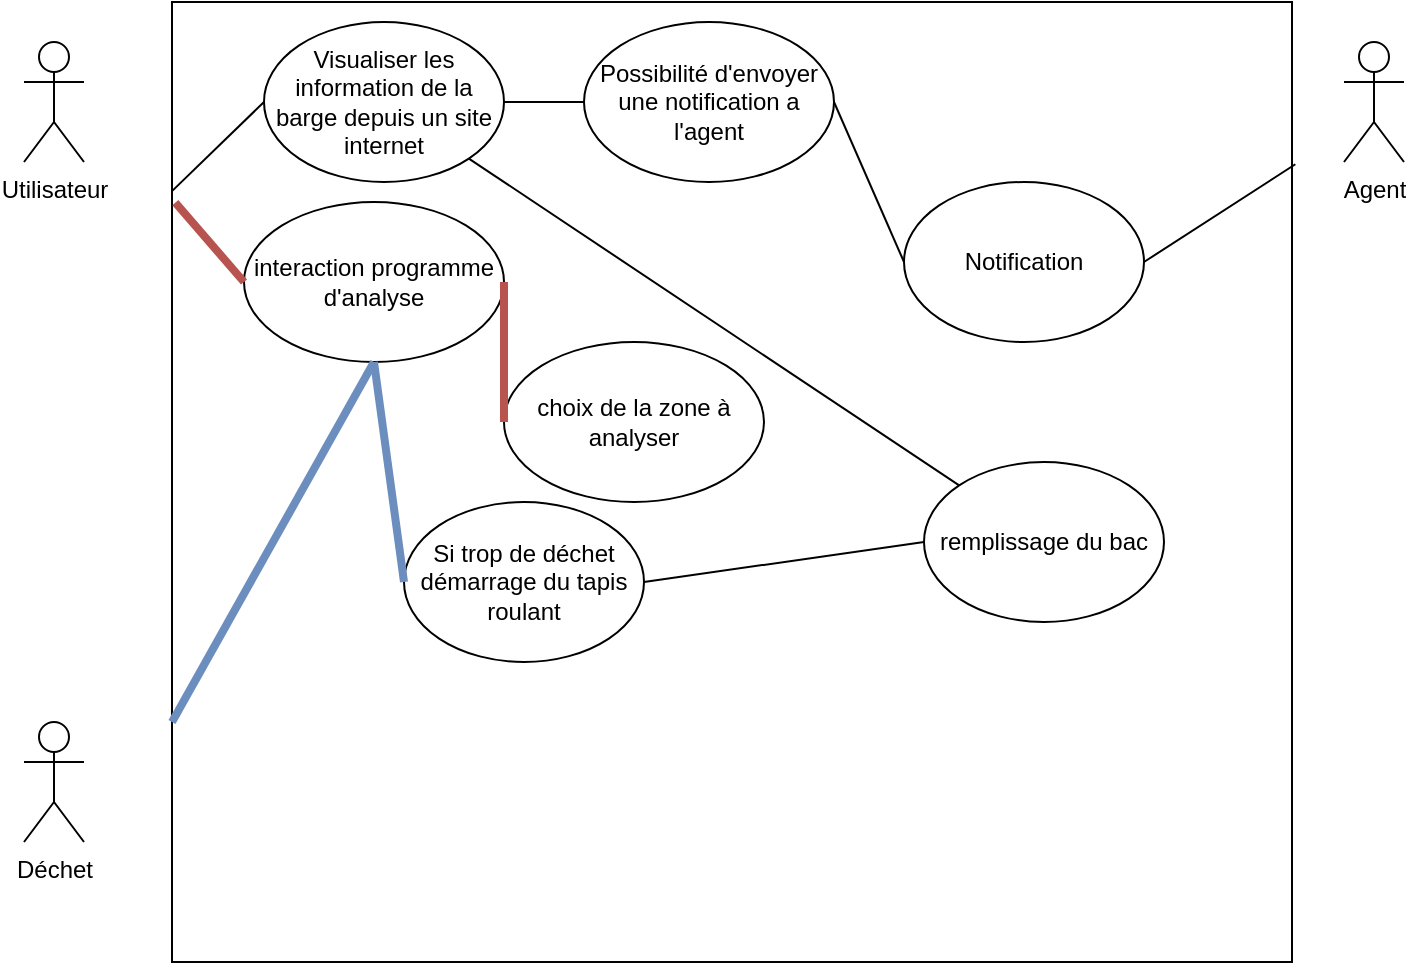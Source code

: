 <mxfile version="14.5.3" type="device"><diagram id="C5RBs43oDa-KdzZeNtuy" name="Page-1"><mxGraphModel dx="1038" dy="580" grid="1" gridSize="10" guides="1" tooltips="1" connect="1" arrows="1" fold="1" page="1" pageScale="1" pageWidth="827" pageHeight="1169" math="0" shadow="0"><root><mxCell id="WIyWlLk6GJQsqaUBKTNV-0"/><mxCell id="WIyWlLk6GJQsqaUBKTNV-1" parent="WIyWlLk6GJQsqaUBKTNV-0"/><mxCell id="TEFGDvpYy2ckbvpOpi5A-0" value="" style="rounded=0;whiteSpace=wrap;html=1;" vertex="1" parent="WIyWlLk6GJQsqaUBKTNV-1"><mxGeometry x="134" y="90" width="560" height="480" as="geometry"/></mxCell><mxCell id="TEFGDvpYy2ckbvpOpi5A-1" value="Utilisateur" style="shape=umlActor;verticalLabelPosition=bottom;verticalAlign=top;html=1;outlineConnect=0;" vertex="1" parent="WIyWlLk6GJQsqaUBKTNV-1"><mxGeometry x="60" y="110" width="30" height="60" as="geometry"/></mxCell><mxCell id="TEFGDvpYy2ckbvpOpi5A-2" value="Agent" style="shape=umlActor;verticalLabelPosition=bottom;verticalAlign=top;html=1;outlineConnect=0;" vertex="1" parent="WIyWlLk6GJQsqaUBKTNV-1"><mxGeometry x="720" y="110" width="30" height="60" as="geometry"/></mxCell><mxCell id="TEFGDvpYy2ckbvpOpi5A-5" value="Déchet" style="shape=umlActor;verticalLabelPosition=bottom;verticalAlign=top;html=1;outlineConnect=0;" vertex="1" parent="WIyWlLk6GJQsqaUBKTNV-1"><mxGeometry x="60" y="450" width="30" height="60" as="geometry"/></mxCell><mxCell id="TEFGDvpYy2ckbvpOpi5A-10" value="interaction programme d'analyse" style="ellipse;whiteSpace=wrap;html=1;" vertex="1" parent="WIyWlLk6GJQsqaUBKTNV-1"><mxGeometry x="170" y="190" width="130" height="80" as="geometry"/></mxCell><mxCell id="TEFGDvpYy2ckbvpOpi5A-11" value="choix de la zone à analyser" style="ellipse;whiteSpace=wrap;html=1;" vertex="1" parent="WIyWlLk6GJQsqaUBKTNV-1"><mxGeometry x="300" y="260" width="130" height="80" as="geometry"/></mxCell><mxCell id="TEFGDvpYy2ckbvpOpi5A-13" value="" style="endArrow=none;html=1;exitX=1;exitY=0.5;exitDx=0;exitDy=0;entryX=0;entryY=0.5;entryDx=0;entryDy=0;fillColor=#f8cecc;strokeColor=#b85450;strokeWidth=4;" edge="1" parent="WIyWlLk6GJQsqaUBKTNV-1" source="TEFGDvpYy2ckbvpOpi5A-10" target="TEFGDvpYy2ckbvpOpi5A-11"><mxGeometry width="50" height="50" relative="1" as="geometry"><mxPoint x="290" y="240" as="sourcePoint"/><mxPoint x="340" y="190" as="targetPoint"/></mxGeometry></mxCell><mxCell id="TEFGDvpYy2ckbvpOpi5A-14" value="" style="endArrow=none;html=1;exitX=0.003;exitY=0.209;exitDx=0;exitDy=0;exitPerimeter=0;entryX=0;entryY=0.5;entryDx=0;entryDy=0;fillColor=#f8cecc;strokeColor=#b85450;endSize=10;startSize=10;strokeWidth=4;" edge="1" parent="WIyWlLk6GJQsqaUBKTNV-1" source="TEFGDvpYy2ckbvpOpi5A-0" target="TEFGDvpYy2ckbvpOpi5A-10"><mxGeometry width="50" height="50" relative="1" as="geometry"><mxPoint x="190" y="300" as="sourcePoint"/><mxPoint x="240" y="250" as="targetPoint"/></mxGeometry></mxCell><mxCell id="TEFGDvpYy2ckbvpOpi5A-15" value="Visualiser les information de la barge depuis un site internet" style="ellipse;whiteSpace=wrap;html=1;" vertex="1" parent="WIyWlLk6GJQsqaUBKTNV-1"><mxGeometry x="180" y="100" width="120" height="80" as="geometry"/></mxCell><mxCell id="TEFGDvpYy2ckbvpOpi5A-16" value="" style="endArrow=none;html=1;exitX=0;exitY=0.5;exitDx=0;exitDy=0;entryX=0;entryY=0.197;entryDx=0;entryDy=0;entryPerimeter=0;" edge="1" parent="WIyWlLk6GJQsqaUBKTNV-1" source="TEFGDvpYy2ckbvpOpi5A-15" target="TEFGDvpYy2ckbvpOpi5A-0"><mxGeometry width="50" height="50" relative="1" as="geometry"><mxPoint x="240" y="380" as="sourcePoint"/><mxPoint x="140" y="176" as="targetPoint"/></mxGeometry></mxCell><mxCell id="TEFGDvpYy2ckbvpOpi5A-17" value="Notification" style="ellipse;whiteSpace=wrap;html=1;" vertex="1" parent="WIyWlLk6GJQsqaUBKTNV-1"><mxGeometry x="500" y="180" width="120" height="80" as="geometry"/></mxCell><mxCell id="TEFGDvpYy2ckbvpOpi5A-18" value="Possibilité d'envoyer une notification a l'agent" style="ellipse;whiteSpace=wrap;html=1;" vertex="1" parent="WIyWlLk6GJQsqaUBKTNV-1"><mxGeometry x="340" y="100" width="125" height="80" as="geometry"/></mxCell><mxCell id="TEFGDvpYy2ckbvpOpi5A-19" value="" style="endArrow=none;html=1;exitX=1;exitY=0.5;exitDx=0;exitDy=0;entryX=0;entryY=0.5;entryDx=0;entryDy=0;" edge="1" parent="WIyWlLk6GJQsqaUBKTNV-1" source="TEFGDvpYy2ckbvpOpi5A-15" target="TEFGDvpYy2ckbvpOpi5A-18"><mxGeometry width="50" height="50" relative="1" as="geometry"><mxPoint x="280" y="400" as="sourcePoint"/><mxPoint x="330" y="350" as="targetPoint"/></mxGeometry></mxCell><mxCell id="TEFGDvpYy2ckbvpOpi5A-21" value="" style="endArrow=none;html=1;exitX=1;exitY=0.5;exitDx=0;exitDy=0;entryX=0;entryY=0.5;entryDx=0;entryDy=0;" edge="1" parent="WIyWlLk6GJQsqaUBKTNV-1" source="TEFGDvpYy2ckbvpOpi5A-18" target="TEFGDvpYy2ckbvpOpi5A-17"><mxGeometry width="50" height="50" relative="1" as="geometry"><mxPoint x="480" y="330" as="sourcePoint"/><mxPoint x="530" y="280" as="targetPoint"/></mxGeometry></mxCell><mxCell id="TEFGDvpYy2ckbvpOpi5A-22" value="" style="endArrow=none;html=1;exitX=1;exitY=0.5;exitDx=0;exitDy=0;entryX=1.003;entryY=0.169;entryDx=0;entryDy=0;entryPerimeter=0;" edge="1" parent="WIyWlLk6GJQsqaUBKTNV-1" source="TEFGDvpYy2ckbvpOpi5A-17" target="TEFGDvpYy2ckbvpOpi5A-0"><mxGeometry width="50" height="50" relative="1" as="geometry"><mxPoint x="520" y="330" as="sourcePoint"/><mxPoint x="570" y="280" as="targetPoint"/></mxGeometry></mxCell><mxCell id="TEFGDvpYy2ckbvpOpi5A-23" value="" style="endArrow=none;html=1;exitX=0.5;exitY=1;exitDx=0;exitDy=0;entryX=0;entryY=0.75;entryDx=0;entryDy=0;fillColor=#dae8fc;strokeColor=#6c8ebf;strokeWidth=4;" edge="1" parent="WIyWlLk6GJQsqaUBKTNV-1" source="TEFGDvpYy2ckbvpOpi5A-10" target="TEFGDvpYy2ckbvpOpi5A-0"><mxGeometry width="50" height="50" relative="1" as="geometry"><mxPoint x="390" y="390" as="sourcePoint"/><mxPoint x="440" y="340" as="targetPoint"/></mxGeometry></mxCell><mxCell id="TEFGDvpYy2ckbvpOpi5A-24" value="Si trop de déchet démarrage du tapis roulant" style="ellipse;whiteSpace=wrap;html=1;" vertex="1" parent="WIyWlLk6GJQsqaUBKTNV-1"><mxGeometry x="250" y="340" width="120" height="80" as="geometry"/></mxCell><mxCell id="TEFGDvpYy2ckbvpOpi5A-25" value="" style="endArrow=none;html=1;exitX=0.5;exitY=1;exitDx=0;exitDy=0;entryX=0;entryY=0.5;entryDx=0;entryDy=0;strokeWidth=4;fillColor=#dae8fc;strokeColor=#6c8ebf;" edge="1" parent="WIyWlLk6GJQsqaUBKTNV-1" source="TEFGDvpYy2ckbvpOpi5A-10" target="TEFGDvpYy2ckbvpOpi5A-24"><mxGeometry width="50" height="50" relative="1" as="geometry"><mxPoint x="190" y="490" as="sourcePoint"/><mxPoint x="240" y="440" as="targetPoint"/></mxGeometry></mxCell><mxCell id="TEFGDvpYy2ckbvpOpi5A-26" value="remplissage du bac" style="ellipse;whiteSpace=wrap;html=1;" vertex="1" parent="WIyWlLk6GJQsqaUBKTNV-1"><mxGeometry x="510" y="320" width="120" height="80" as="geometry"/></mxCell><mxCell id="TEFGDvpYy2ckbvpOpi5A-27" value="" style="endArrow=none;html=1;strokeWidth=1;exitX=1;exitY=0.5;exitDx=0;exitDy=0;entryX=0;entryY=0.5;entryDx=0;entryDy=0;" edge="1" parent="WIyWlLk6GJQsqaUBKTNV-1" source="TEFGDvpYy2ckbvpOpi5A-24" target="TEFGDvpYy2ckbvpOpi5A-26"><mxGeometry width="50" height="50" relative="1" as="geometry"><mxPoint x="390" y="380" as="sourcePoint"/><mxPoint x="440" y="330" as="targetPoint"/></mxGeometry></mxCell><mxCell id="TEFGDvpYy2ckbvpOpi5A-28" value="" style="endArrow=none;html=1;strokeWidth=1;entryX=1;entryY=1;entryDx=0;entryDy=0;exitX=0;exitY=0;exitDx=0;exitDy=0;" edge="1" parent="WIyWlLk6GJQsqaUBKTNV-1" source="TEFGDvpYy2ckbvpOpi5A-26" target="TEFGDvpYy2ckbvpOpi5A-15"><mxGeometry width="50" height="50" relative="1" as="geometry"><mxPoint x="390" y="380" as="sourcePoint"/><mxPoint x="440" y="330" as="targetPoint"/></mxGeometry></mxCell></root></mxGraphModel></diagram></mxfile>